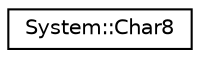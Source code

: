 digraph G
{
  edge [fontname="Helvetica",fontsize="10",labelfontname="Helvetica",labelfontsize="10"];
  node [fontname="Helvetica",fontsize="10",shape=record];
  rankdir="LR";
  Node1 [label="System::Char8",height=0.2,width=0.4,color="black", fillcolor="white", style="filled",URL="$class_system_1_1_char8.html"];
}
